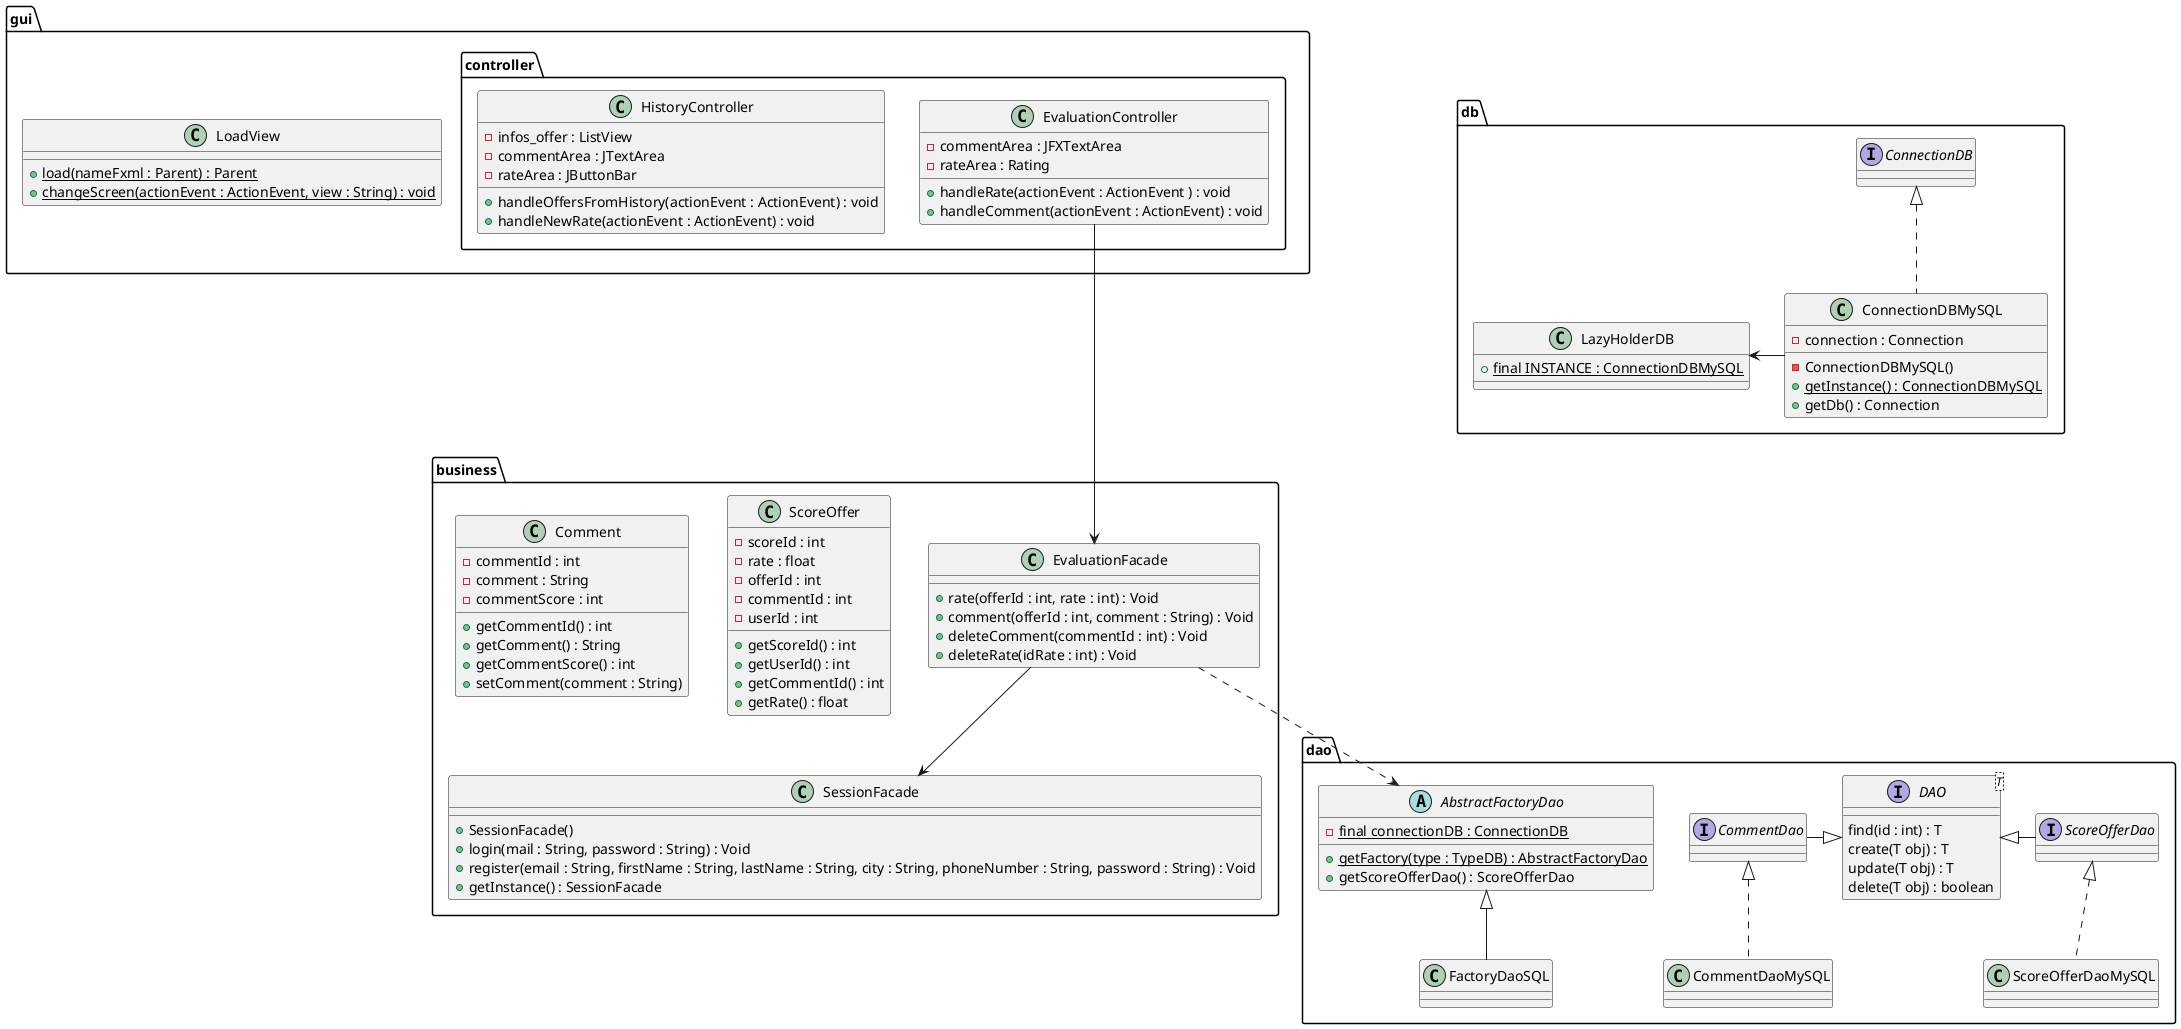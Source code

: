 @startuml

package dao {


    interface ScoreOfferDao{
    }
    class ScoreOfferDaoMySQL
    interface CommentDao{
    }
    class CommentDaoMySQL

    AbstractFactoryDao <|-- FactoryDaoSQL
    ScoreOfferDao <|.. ScoreOfferDaoMySQL
    CommentDao <|.. CommentDaoMySQL

    interface DAO<T>{
        find(id : int) : T
        create(T obj) : T
        update(T obj) : T
        delete(T obj) : boolean
    }

    abstract AbstractFactoryDao{
        - {static} final connectionDB : ConnectionDB
        + {static} getFactory(type : TypeDB) : AbstractFactoryDao
        + getScoreOfferDao() : ScoreOfferDao
    }

    class FactoryDaoSQL{
    }

    DAO <|- ScoreOfferDao
    DAO <|-left CommentDao
}
package db{
    class ConnectionDBMySQL{
        - connection : Connection
        - ConnectionDBMySQL()
        + {static} getInstance() : ConnectionDBMySQL
        + getDb() : Connection
    }

    class LazyHolderDB{
        + {static} final INSTANCE : ConnectionDBMySQL
    }
    interface ConnectionDB
    ConnectionDBMySQL -Left-> LazyHolderDB
    ConnectionDBMySQL .up.|> ConnectionDB

}
package business{
    class SessionFacade{
        + SessionFacade()
        + login(mail : String, password : String) : Void
        + register(email : String, firstName : String, lastName : String, city : String, phoneNumber : String, password : String) : Void
        + getInstance() : SessionFacade
    }

    class EvaluationFacade{
        + rate(offerId : int, rate : int) : Void
        + comment(offerId : int, comment : String) : Void
        + deleteComment(commentId : int) : Void
        + deleteRate(idRate : int) : Void
    }
    class ScoreOffer{
        - scoreId : int
        - rate : float
        - offerId : int
        - commentId : int
        - userId : int
        + getScoreId() : int
        + getUserId() : int
        + getCommentId() : int
        + getRate() : float
    }

    class Comment{
    - commentId : int
    - comment : String
    - commentScore : int
    + getCommentId() : int
    + getComment() : String
    + getCommentScore() : int
    + setComment(comment : String)
    }
}

package gui{

    class LoadView{
        + {static} load(nameFxml : Parent) : Parent
        + {static} changeScreen(actionEvent : ActionEvent, view : String) : void
    }

    package controller{

        class EvaluationController{
            - commentArea : JFXTextArea
            - rateArea : Rating

            + handleRate(actionEvent : ActionEvent ) : void
            + handleComment(actionEvent : ActionEvent) : void

        }
        class HistoryController{
            - infos_offer : ListView
            - commentArea : JTextArea
            - rateArea : JButtonBar
            + handleOffersFromHistory(actionEvent : ActionEvent) : void
            + handleNewRate(actionEvent : ActionEvent) : void

        }

    }
}

EvaluationFacade <--Up- EvaluationController
EvaluationFacade --> SessionFacade
EvaluationFacade ..> AbstractFactoryDao



@enduml